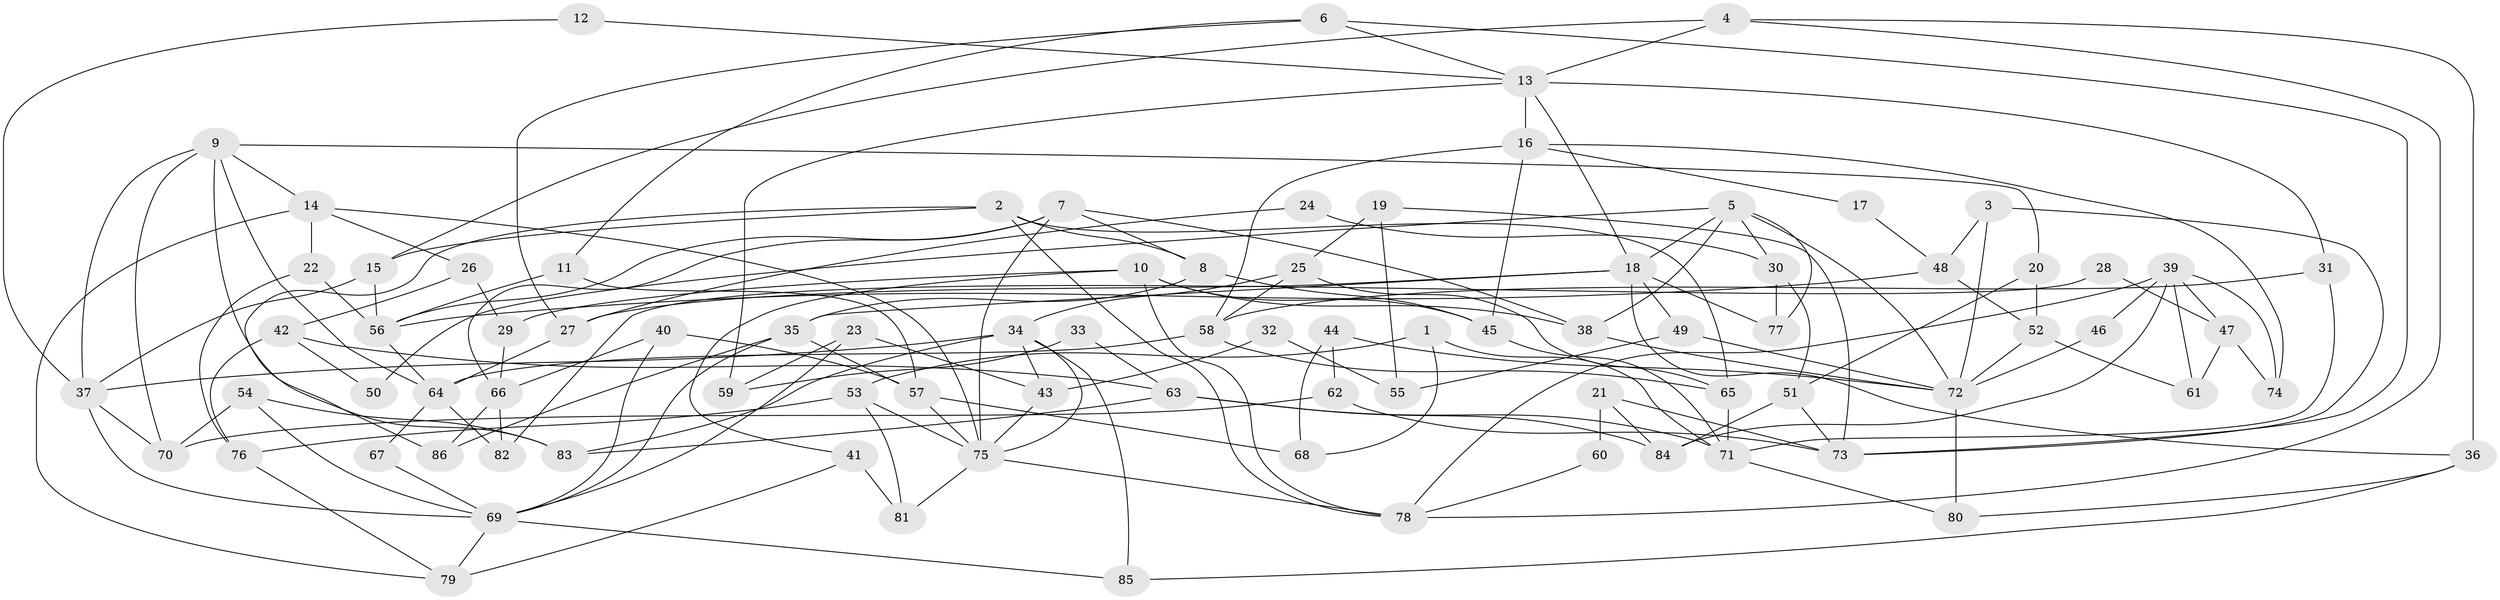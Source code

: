 // Generated by graph-tools (version 1.1) at 2025/02/03/09/25 03:02:08]
// undirected, 86 vertices, 172 edges
graph export_dot {
graph [start="1"]
  node [color=gray90,style=filled];
  1;
  2;
  3;
  4;
  5;
  6;
  7;
  8;
  9;
  10;
  11;
  12;
  13;
  14;
  15;
  16;
  17;
  18;
  19;
  20;
  21;
  22;
  23;
  24;
  25;
  26;
  27;
  28;
  29;
  30;
  31;
  32;
  33;
  34;
  35;
  36;
  37;
  38;
  39;
  40;
  41;
  42;
  43;
  44;
  45;
  46;
  47;
  48;
  49;
  50;
  51;
  52;
  53;
  54;
  55;
  56;
  57;
  58;
  59;
  60;
  61;
  62;
  63;
  64;
  65;
  66;
  67;
  68;
  69;
  70;
  71;
  72;
  73;
  74;
  75;
  76;
  77;
  78;
  79;
  80;
  81;
  82;
  83;
  84;
  85;
  86;
  1 -- 53;
  1 -- 71;
  1 -- 68;
  2 -- 65;
  2 -- 78;
  2 -- 8;
  2 -- 15;
  2 -- 86;
  3 -- 72;
  3 -- 48;
  3 -- 73;
  4 -- 78;
  4 -- 15;
  4 -- 13;
  4 -- 36;
  5 -- 18;
  5 -- 72;
  5 -- 30;
  5 -- 38;
  5 -- 50;
  5 -- 77;
  6 -- 13;
  6 -- 11;
  6 -- 27;
  6 -- 73;
  7 -- 38;
  7 -- 75;
  7 -- 8;
  7 -- 56;
  7 -- 66;
  8 -- 35;
  8 -- 45;
  9 -- 83;
  9 -- 64;
  9 -- 14;
  9 -- 20;
  9 -- 37;
  9 -- 70;
  10 -- 45;
  10 -- 29;
  10 -- 38;
  10 -- 41;
  10 -- 78;
  11 -- 57;
  11 -- 56;
  12 -- 37;
  12 -- 13;
  13 -- 18;
  13 -- 16;
  13 -- 31;
  13 -- 59;
  14 -- 79;
  14 -- 22;
  14 -- 26;
  14 -- 75;
  15 -- 56;
  15 -- 37;
  16 -- 45;
  16 -- 17;
  16 -- 58;
  16 -- 74;
  17 -- 48;
  18 -- 35;
  18 -- 36;
  18 -- 27;
  18 -- 49;
  18 -- 77;
  19 -- 25;
  19 -- 73;
  19 -- 55;
  20 -- 51;
  20 -- 52;
  21 -- 73;
  21 -- 84;
  21 -- 60;
  22 -- 56;
  22 -- 76;
  23 -- 69;
  23 -- 43;
  23 -- 59;
  24 -- 27;
  24 -- 30;
  25 -- 34;
  25 -- 65;
  25 -- 58;
  26 -- 42;
  26 -- 29;
  27 -- 64;
  28 -- 82;
  28 -- 47;
  29 -- 66;
  30 -- 77;
  30 -- 51;
  31 -- 58;
  31 -- 71;
  32 -- 55;
  32 -- 43;
  33 -- 63;
  33 -- 59;
  34 -- 75;
  34 -- 37;
  34 -- 43;
  34 -- 83;
  34 -- 85;
  35 -- 69;
  35 -- 57;
  35 -- 86;
  36 -- 85;
  36 -- 80;
  37 -- 69;
  37 -- 70;
  38 -- 72;
  39 -- 61;
  39 -- 78;
  39 -- 46;
  39 -- 47;
  39 -- 74;
  39 -- 84;
  40 -- 66;
  40 -- 57;
  40 -- 69;
  41 -- 79;
  41 -- 81;
  42 -- 76;
  42 -- 63;
  42 -- 50;
  43 -- 75;
  44 -- 62;
  44 -- 72;
  44 -- 68;
  45 -- 71;
  46 -- 72;
  47 -- 74;
  47 -- 61;
  48 -- 52;
  48 -- 56;
  49 -- 72;
  49 -- 55;
  51 -- 73;
  51 -- 84;
  52 -- 72;
  52 -- 61;
  53 -- 75;
  53 -- 81;
  53 -- 76;
  54 -- 69;
  54 -- 70;
  54 -- 83;
  56 -- 64;
  57 -- 68;
  57 -- 75;
  58 -- 64;
  58 -- 65;
  60 -- 78;
  62 -- 70;
  62 -- 73;
  63 -- 84;
  63 -- 83;
  63 -- 71;
  64 -- 67;
  64 -- 82;
  65 -- 71;
  66 -- 86;
  66 -- 82;
  67 -- 69;
  69 -- 79;
  69 -- 85;
  71 -- 80;
  72 -- 80;
  75 -- 78;
  75 -- 81;
  76 -- 79;
}
